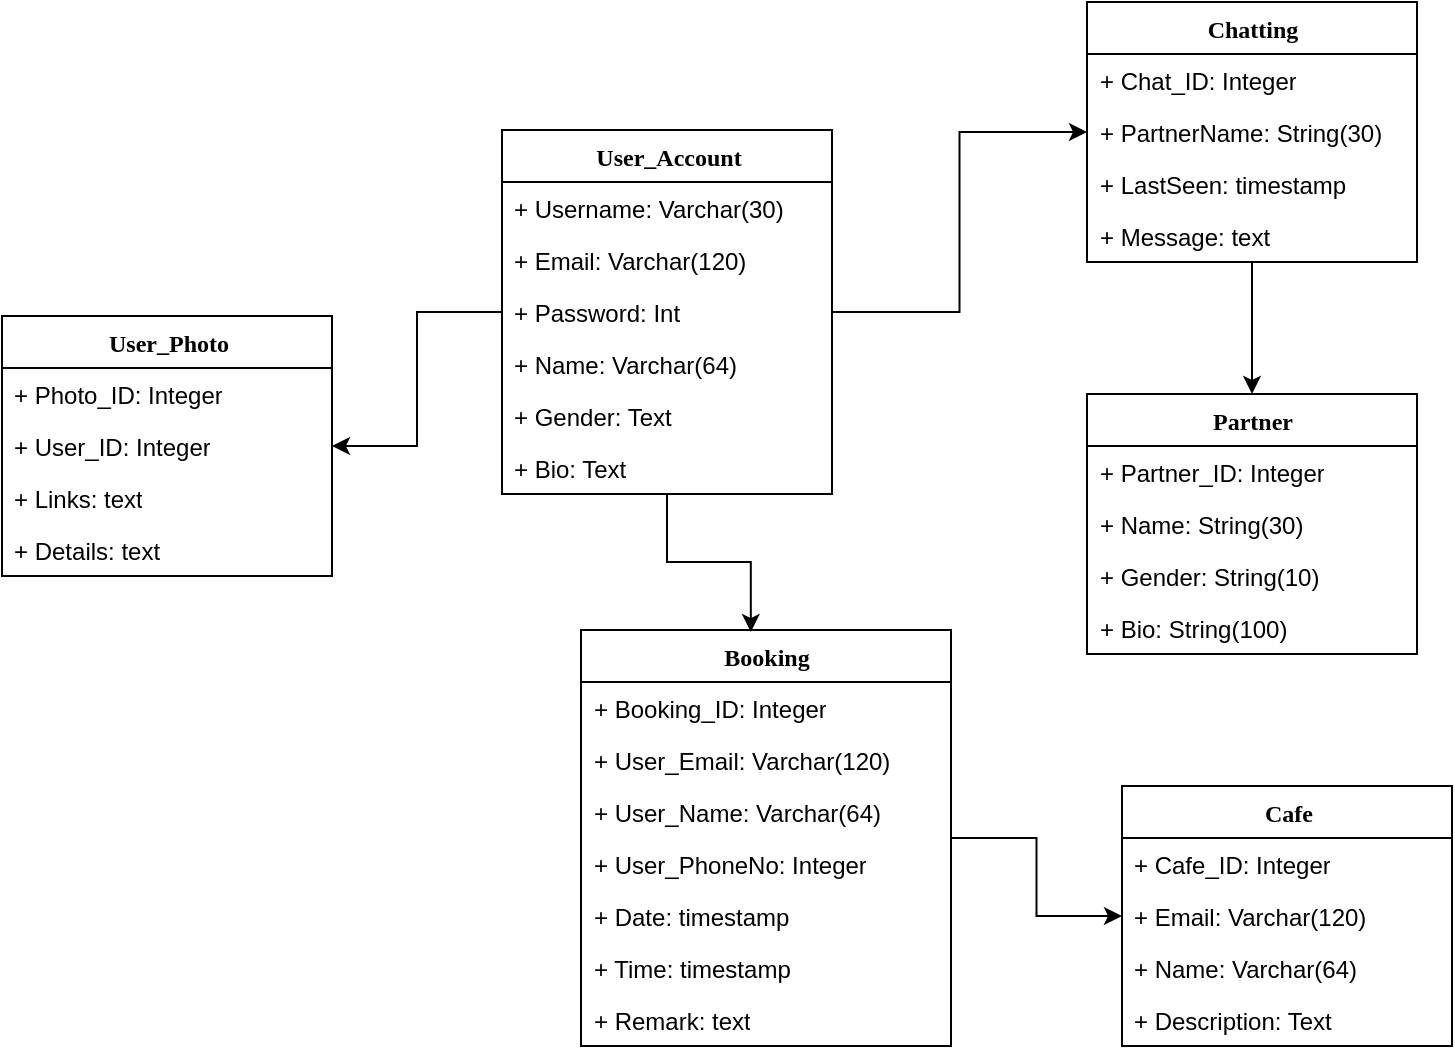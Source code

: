 <mxfile version="10.6.0" type="google"><diagram name="Page-1" id="6133507b-19e7-1e82-6fc7-422aa6c4b21f"><mxGraphModel dx="840" dy="452" grid="1" gridSize="10" guides="1" tooltips="1" connect="1" arrows="1" fold="1" page="1" pageScale="1" pageWidth="1100" pageHeight="850" background="#ffffff" math="0" shadow="0"><root><mxCell id="0"/><mxCell id="1" parent="0"/><mxCell id="SEtCctU_FJISGHmJt68G-59" style="edgeStyle=orthogonalEdgeStyle;rounded=0;orthogonalLoop=1;jettySize=auto;html=1;entryX=0.459;entryY=0.005;entryDx=0;entryDy=0;entryPerimeter=0;" parent="1" source="78961159f06e98e8-17" target="SEtCctU_FJISGHmJt68G-22" edge="1"><mxGeometry relative="1" as="geometry"/></mxCell><mxCell id="SEtCctU_FJISGHmJt68G-61" style="edgeStyle=orthogonalEdgeStyle;rounded=0;orthogonalLoop=1;jettySize=auto;html=1;entryX=0;entryY=0.5;entryDx=0;entryDy=0;" parent="1" source="78961159f06e98e8-17" target="SEtCctU_FJISGHmJt68G-12" edge="1"><mxGeometry relative="1" as="geometry"/></mxCell><mxCell id="SEtCctU_FJISGHmJt68G-74" style="edgeStyle=orthogonalEdgeStyle;rounded=0;orthogonalLoop=1;jettySize=auto;html=1;entryX=1;entryY=0.5;entryDx=0;entryDy=0;" parent="1" source="78961159f06e98e8-17" target="SEtCctU_FJISGHmJt68G-68" edge="1"><mxGeometry relative="1" as="geometry"/></mxCell><mxCell id="78961159f06e98e8-17" value="User_Account" style="swimlane;html=1;fontStyle=1;align=center;verticalAlign=top;childLayout=stackLayout;horizontal=1;startSize=26;horizontalStack=0;resizeParent=1;resizeLast=0;collapsible=1;marginBottom=0;swimlaneFillColor=#ffffff;rounded=0;shadow=0;comic=0;labelBackgroundColor=none;strokeColor=#000000;strokeWidth=1;fillColor=none;fontFamily=Verdana;fontSize=12;fontColor=#000000;" parent="1" vertex="1"><mxGeometry x="510" y="183" width="165" height="182" as="geometry"><mxRectangle x="30" y="132" width="60" height="26" as="alternateBounds"/></mxGeometry></mxCell><mxCell id="SEtCctU_FJISGHmJt68G-29" value="+ Username: Varchar(30)" style="text;html=1;strokeColor=none;fillColor=none;align=left;verticalAlign=top;spacingLeft=4;spacingRight=4;whiteSpace=wrap;overflow=hidden;rotatable=0;points=[[0,0.5],[1,0.5]];portConstraint=eastwest;" parent="78961159f06e98e8-17" vertex="1"><mxGeometry y="26" width="165" height="26" as="geometry"/></mxCell><mxCell id="78961159f06e98e8-23" value="+ Email: Varchar(120)" style="text;html=1;strokeColor=none;fillColor=none;align=left;verticalAlign=top;spacingLeft=4;spacingRight=4;whiteSpace=wrap;overflow=hidden;rotatable=0;points=[[0,0.5],[1,0.5]];portConstraint=eastwest;" parent="78961159f06e98e8-17" vertex="1"><mxGeometry y="52" width="165" height="26" as="geometry"/></mxCell><mxCell id="78961159f06e98e8-24" value="+ Password: Int&lt;br&gt;" style="text;html=1;strokeColor=none;fillColor=none;align=left;verticalAlign=top;spacingLeft=4;spacingRight=4;whiteSpace=wrap;overflow=hidden;rotatable=0;points=[[0,0.5],[1,0.5]];portConstraint=eastwest;" parent="78961159f06e98e8-17" vertex="1"><mxGeometry y="78" width="165" height="26" as="geometry"/></mxCell><mxCell id="SEtCctU_FJISGHmJt68G-6" value="+ Name: Varchar(64)&lt;br&gt;" style="text;html=1;strokeColor=none;fillColor=none;align=left;verticalAlign=top;spacingLeft=4;spacingRight=4;whiteSpace=wrap;overflow=hidden;rotatable=0;points=[[0,0.5],[1,0.5]];portConstraint=eastwest;" parent="78961159f06e98e8-17" vertex="1"><mxGeometry y="104" width="165" height="26" as="geometry"/></mxCell><mxCell id="SEtCctU_FJISGHmJt68G-7" value="+ Gender: Text&lt;br&gt;" style="text;html=1;strokeColor=none;fillColor=none;align=left;verticalAlign=top;spacingLeft=4;spacingRight=4;whiteSpace=wrap;overflow=hidden;rotatable=0;points=[[0,0.5],[1,0.5]];portConstraint=eastwest;" parent="78961159f06e98e8-17" vertex="1"><mxGeometry y="130" width="165" height="26" as="geometry"/></mxCell><mxCell id="SEtCctU_FJISGHmJt68G-8" value="+ Bio: Text&lt;br&gt;" style="text;html=1;strokeColor=none;fillColor=none;align=left;verticalAlign=top;spacingLeft=4;spacingRight=4;whiteSpace=wrap;overflow=hidden;rotatable=0;points=[[0,0.5],[1,0.5]];portConstraint=eastwest;" parent="78961159f06e98e8-17" vertex="1"><mxGeometry y="156" width="165" height="26" as="geometry"/></mxCell><mxCell id="SEtCctU_FJISGHmJt68G-21" style="edgeStyle=orthogonalEdgeStyle;rounded=0;orthogonalLoop=1;jettySize=auto;html=1;entryX=0.5;entryY=0;entryDx=0;entryDy=0;" parent="1" source="SEtCctU_FJISGHmJt68G-9" target="SEtCctU_FJISGHmJt68G-15" edge="1"><mxGeometry relative="1" as="geometry"/></mxCell><mxCell id="SEtCctU_FJISGHmJt68G-9" value="Chatting" style="swimlane;html=1;fontStyle=1;align=center;verticalAlign=top;childLayout=stackLayout;horizontal=1;startSize=26;horizontalStack=0;resizeParent=1;resizeLast=0;collapsible=1;marginBottom=0;swimlaneFillColor=#ffffff;rounded=0;shadow=0;comic=0;labelBackgroundColor=none;strokeColor=#000000;strokeWidth=1;fillColor=none;fontFamily=Verdana;fontSize=12;fontColor=#000000;" parent="1" vertex="1"><mxGeometry x="802.5" y="119" width="165" height="130" as="geometry"><mxRectangle x="30" y="132" width="60" height="26" as="alternateBounds"/></mxGeometry></mxCell><mxCell id="SEtCctU_FJISGHmJt68G-30" value="+ Chat_ID: Integer" style="text;html=1;strokeColor=none;fillColor=none;align=left;verticalAlign=top;spacingLeft=4;spacingRight=4;whiteSpace=wrap;overflow=hidden;rotatable=0;points=[[0,0.5],[1,0.5]];portConstraint=eastwest;" parent="SEtCctU_FJISGHmJt68G-9" vertex="1"><mxGeometry y="26" width="165" height="26" as="geometry"/></mxCell><mxCell id="SEtCctU_FJISGHmJt68G-12" value="+ PartnerName: String(30)&lt;br&gt;" style="text;html=1;strokeColor=none;fillColor=none;align=left;verticalAlign=top;spacingLeft=4;spacingRight=4;whiteSpace=wrap;overflow=hidden;rotatable=0;points=[[0,0.5],[1,0.5]];portConstraint=eastwest;" parent="SEtCctU_FJISGHmJt68G-9" vertex="1"><mxGeometry y="52" width="165" height="26" as="geometry"/></mxCell><mxCell id="SEtCctU_FJISGHmJt68G-11" value="+ LastSeen: timestamp&lt;br&gt;" style="text;html=1;strokeColor=none;fillColor=none;align=left;verticalAlign=top;spacingLeft=4;spacingRight=4;whiteSpace=wrap;overflow=hidden;rotatable=0;points=[[0,0.5],[1,0.5]];portConstraint=eastwest;" parent="SEtCctU_FJISGHmJt68G-9" vertex="1"><mxGeometry y="78" width="165" height="26" as="geometry"/></mxCell><mxCell id="SEtCctU_FJISGHmJt68G-13" value="+ Message: text&lt;br&gt;" style="text;html=1;strokeColor=none;fillColor=none;align=left;verticalAlign=top;spacingLeft=4;spacingRight=4;whiteSpace=wrap;overflow=hidden;rotatable=0;points=[[0,0.5],[1,0.5]];portConstraint=eastwest;" parent="SEtCctU_FJISGHmJt68G-9" vertex="1"><mxGeometry y="104" width="165" height="26" as="geometry"/></mxCell><mxCell id="SEtCctU_FJISGHmJt68G-15" value="Partner" style="swimlane;html=1;fontStyle=1;align=center;verticalAlign=top;childLayout=stackLayout;horizontal=1;startSize=26;horizontalStack=0;resizeParent=1;resizeLast=0;collapsible=1;marginBottom=0;swimlaneFillColor=#ffffff;rounded=0;shadow=0;comic=0;labelBackgroundColor=none;strokeColor=#000000;strokeWidth=1;fillColor=none;fontFamily=Verdana;fontSize=12;fontColor=#000000;" parent="1" vertex="1"><mxGeometry x="802.5" y="315" width="165" height="130" as="geometry"><mxRectangle x="30" y="132" width="60" height="26" as="alternateBounds"/></mxGeometry></mxCell><mxCell id="SEtCctU_FJISGHmJt68G-31" value="+ Partner_ID: Integer" style="text;html=1;strokeColor=none;fillColor=none;align=left;verticalAlign=top;spacingLeft=4;spacingRight=4;whiteSpace=wrap;overflow=hidden;rotatable=0;points=[[0,0.5],[1,0.5]];portConstraint=eastwest;" parent="SEtCctU_FJISGHmJt68G-15" vertex="1"><mxGeometry y="26" width="165" height="26" as="geometry"/></mxCell><mxCell id="SEtCctU_FJISGHmJt68G-18" value="+ Name: String(30)&lt;br&gt;" style="text;html=1;strokeColor=none;fillColor=none;align=left;verticalAlign=top;spacingLeft=4;spacingRight=4;whiteSpace=wrap;overflow=hidden;rotatable=0;points=[[0,0.5],[1,0.5]];portConstraint=eastwest;" parent="SEtCctU_FJISGHmJt68G-15" vertex="1"><mxGeometry y="52" width="165" height="26" as="geometry"/></mxCell><mxCell id="SEtCctU_FJISGHmJt68G-19" value="+ Gender: String(10)&lt;br&gt;" style="text;html=1;strokeColor=none;fillColor=none;align=left;verticalAlign=top;spacingLeft=4;spacingRight=4;whiteSpace=wrap;overflow=hidden;rotatable=0;points=[[0,0.5],[1,0.5]];portConstraint=eastwest;" parent="SEtCctU_FJISGHmJt68G-15" vertex="1"><mxGeometry y="78" width="165" height="26" as="geometry"/></mxCell><mxCell id="SEtCctU_FJISGHmJt68G-20" value="+ Bio: String(100)&lt;br&gt;" style="text;html=1;strokeColor=none;fillColor=none;align=left;verticalAlign=top;spacingLeft=4;spacingRight=4;whiteSpace=wrap;overflow=hidden;rotatable=0;points=[[0,0.5],[1,0.5]];portConstraint=eastwest;" parent="SEtCctU_FJISGHmJt68G-15" vertex="1"><mxGeometry y="104" width="165" height="26" as="geometry"/></mxCell><mxCell id="SEtCctU_FJISGHmJt68G-60" style="edgeStyle=orthogonalEdgeStyle;rounded=0;orthogonalLoop=1;jettySize=auto;html=1;entryX=0;entryY=0.5;entryDx=0;entryDy=0;" parent="1" source="SEtCctU_FJISGHmJt68G-22" target="SEtCctU_FJISGHmJt68G-46" edge="1"><mxGeometry relative="1" as="geometry"/></mxCell><mxCell id="SEtCctU_FJISGHmJt68G-22" value="Booking" style="swimlane;html=1;fontStyle=1;align=center;verticalAlign=top;childLayout=stackLayout;horizontal=1;startSize=26;horizontalStack=0;resizeParent=1;resizeLast=0;collapsible=1;marginBottom=0;swimlaneFillColor=#ffffff;rounded=0;shadow=0;comic=0;labelBackgroundColor=none;strokeColor=#000000;strokeWidth=1;fillColor=none;fontFamily=Verdana;fontSize=12;fontColor=#000000;" parent="1" vertex="1"><mxGeometry x="549.5" y="433" width="185" height="208" as="geometry"><mxRectangle x="30" y="132" width="60" height="26" as="alternateBounds"/></mxGeometry></mxCell><mxCell id="SEtCctU_FJISGHmJt68G-28" value="+ Booking_ID: Integer" style="text;html=1;strokeColor=none;fillColor=none;align=left;verticalAlign=top;spacingLeft=4;spacingRight=4;whiteSpace=wrap;overflow=hidden;rotatable=0;points=[[0,0.5],[1,0.5]];portConstraint=eastwest;" parent="SEtCctU_FJISGHmJt68G-22" vertex="1"><mxGeometry y="26" width="185" height="26" as="geometry"/></mxCell><mxCell id="SEtCctU_FJISGHmJt68G-33" value="+ User_Email: Varchar(120)" style="text;html=1;strokeColor=none;fillColor=none;align=left;verticalAlign=top;spacingLeft=4;spacingRight=4;whiteSpace=wrap;overflow=hidden;rotatable=0;points=[[0,0.5],[1,0.5]];portConstraint=eastwest;" parent="SEtCctU_FJISGHmJt68G-22" vertex="1"><mxGeometry y="52" width="185" height="26" as="geometry"/></mxCell><mxCell id="SEtCctU_FJISGHmJt68G-34" value="+ User_Name: Varchar(64)&lt;br&gt;" style="text;html=1;strokeColor=none;fillColor=none;align=left;verticalAlign=top;spacingLeft=4;spacingRight=4;whiteSpace=wrap;overflow=hidden;rotatable=0;points=[[0,0.5],[1,0.5]];portConstraint=eastwest;" parent="SEtCctU_FJISGHmJt68G-22" vertex="1"><mxGeometry y="78" width="185" height="26" as="geometry"/></mxCell><mxCell id="SEtCctU_FJISGHmJt68G-35" value="+ User_PhoneNo: Integer&lt;br&gt;" style="text;html=1;strokeColor=none;fillColor=none;align=left;verticalAlign=top;spacingLeft=4;spacingRight=4;whiteSpace=wrap;overflow=hidden;rotatable=0;points=[[0,0.5],[1,0.5]];portConstraint=eastwest;" parent="SEtCctU_FJISGHmJt68G-22" vertex="1"><mxGeometry y="104" width="185" height="26" as="geometry"/></mxCell><mxCell id="SEtCctU_FJISGHmJt68G-27" value="+ Date: timestamp&lt;br&gt;" style="text;html=1;strokeColor=none;fillColor=none;align=left;verticalAlign=top;spacingLeft=4;spacingRight=4;whiteSpace=wrap;overflow=hidden;rotatable=0;points=[[0,0.5],[1,0.5]];portConstraint=eastwest;" parent="SEtCctU_FJISGHmJt68G-22" vertex="1"><mxGeometry y="130" width="185" height="26" as="geometry"/></mxCell><mxCell id="SEtCctU_FJISGHmJt68G-26" value="+ Time: timestamp&lt;br&gt;" style="text;html=1;strokeColor=none;fillColor=none;align=left;verticalAlign=top;spacingLeft=4;spacingRight=4;whiteSpace=wrap;overflow=hidden;rotatable=0;points=[[0,0.5],[1,0.5]];portConstraint=eastwest;" parent="SEtCctU_FJISGHmJt68G-22" vertex="1"><mxGeometry y="156" width="185" height="26" as="geometry"/></mxCell><mxCell id="SEtCctU_FJISGHmJt68G-32" value="+ Remark: text&lt;br&gt;" style="text;html=1;strokeColor=none;fillColor=none;align=left;verticalAlign=top;spacingLeft=4;spacingRight=4;whiteSpace=wrap;overflow=hidden;rotatable=0;points=[[0,0.5],[1,0.5]];portConstraint=eastwest;" parent="SEtCctU_FJISGHmJt68G-22" vertex="1"><mxGeometry y="182" width="185" height="26" as="geometry"/></mxCell><mxCell id="SEtCctU_FJISGHmJt68G-44" value="Cafe" style="swimlane;html=1;fontStyle=1;align=center;verticalAlign=top;childLayout=stackLayout;horizontal=1;startSize=26;horizontalStack=0;resizeParent=1;resizeLast=0;collapsible=1;marginBottom=0;swimlaneFillColor=#ffffff;rounded=0;shadow=0;comic=0;labelBackgroundColor=none;strokeColor=#000000;strokeWidth=1;fillColor=none;fontFamily=Verdana;fontSize=12;fontColor=#000000;" parent="1" vertex="1"><mxGeometry x="820" y="511" width="165" height="130" as="geometry"><mxRectangle x="30" y="132" width="60" height="26" as="alternateBounds"/></mxGeometry></mxCell><mxCell id="SEtCctU_FJISGHmJt68G-45" value="+ Cafe_ID: Integer" style="text;html=1;strokeColor=none;fillColor=none;align=left;verticalAlign=top;spacingLeft=4;spacingRight=4;whiteSpace=wrap;overflow=hidden;rotatable=0;points=[[0,0.5],[1,0.5]];portConstraint=eastwest;" parent="SEtCctU_FJISGHmJt68G-44" vertex="1"><mxGeometry y="26" width="165" height="26" as="geometry"/></mxCell><mxCell id="SEtCctU_FJISGHmJt68G-46" value="+ Email: Varchar(120)" style="text;html=1;strokeColor=none;fillColor=none;align=left;verticalAlign=top;spacingLeft=4;spacingRight=4;whiteSpace=wrap;overflow=hidden;rotatable=0;points=[[0,0.5],[1,0.5]];portConstraint=eastwest;" parent="SEtCctU_FJISGHmJt68G-44" vertex="1"><mxGeometry y="52" width="165" height="26" as="geometry"/></mxCell><mxCell id="SEtCctU_FJISGHmJt68G-48" value="+ Name: Varchar(64)&lt;br&gt;" style="text;html=1;strokeColor=none;fillColor=none;align=left;verticalAlign=top;spacingLeft=4;spacingRight=4;whiteSpace=wrap;overflow=hidden;rotatable=0;points=[[0,0.5],[1,0.5]];portConstraint=eastwest;" parent="SEtCctU_FJISGHmJt68G-44" vertex="1"><mxGeometry y="78" width="165" height="26" as="geometry"/></mxCell><mxCell id="SEtCctU_FJISGHmJt68G-50" value="+ Description: Text&lt;br&gt;" style="text;html=1;strokeColor=none;fillColor=none;align=left;verticalAlign=top;spacingLeft=4;spacingRight=4;whiteSpace=wrap;overflow=hidden;rotatable=0;points=[[0,0.5],[1,0.5]];portConstraint=eastwest;" parent="SEtCctU_FJISGHmJt68G-44" vertex="1"><mxGeometry y="104" width="165" height="26" as="geometry"/></mxCell><mxCell id="SEtCctU_FJISGHmJt68G-68" value="User_Photo" style="swimlane;html=1;fontStyle=1;align=center;verticalAlign=top;childLayout=stackLayout;horizontal=1;startSize=26;horizontalStack=0;resizeParent=1;resizeLast=0;collapsible=1;marginBottom=0;swimlaneFillColor=#ffffff;rounded=0;shadow=0;comic=0;labelBackgroundColor=none;strokeColor=#000000;strokeWidth=1;fillColor=none;fontFamily=Verdana;fontSize=12;fontColor=#000000;" parent="1" vertex="1"><mxGeometry x="260" y="276" width="165" height="130" as="geometry"><mxRectangle x="30" y="132" width="60" height="26" as="alternateBounds"/></mxGeometry></mxCell><mxCell id="SEtCctU_FJISGHmJt68G-69" value="+ Photo_ID: Integer" style="text;html=1;strokeColor=none;fillColor=none;align=left;verticalAlign=top;spacingLeft=4;spacingRight=4;whiteSpace=wrap;overflow=hidden;rotatable=0;points=[[0,0.5],[1,0.5]];portConstraint=eastwest;" parent="SEtCctU_FJISGHmJt68G-68" vertex="1"><mxGeometry y="26" width="165" height="26" as="geometry"/></mxCell><mxCell id="SEtCctU_FJISGHmJt68G-73" value="+ User_ID: Integer" style="text;html=1;strokeColor=none;fillColor=none;align=left;verticalAlign=top;spacingLeft=4;spacingRight=4;whiteSpace=wrap;overflow=hidden;rotatable=0;points=[[0,0.5],[1,0.5]];portConstraint=eastwest;" parent="SEtCctU_FJISGHmJt68G-68" vertex="1"><mxGeometry y="52" width="165" height="26" as="geometry"/></mxCell><mxCell id="SEtCctU_FJISGHmJt68G-70" value="+ Links: text&lt;br&gt;" style="text;html=1;strokeColor=none;fillColor=none;align=left;verticalAlign=top;spacingLeft=4;spacingRight=4;whiteSpace=wrap;overflow=hidden;rotatable=0;points=[[0,0.5],[1,0.5]];portConstraint=eastwest;" parent="SEtCctU_FJISGHmJt68G-68" vertex="1"><mxGeometry y="78" width="165" height="26" as="geometry"/></mxCell><mxCell id="SEtCctU_FJISGHmJt68G-72" value="+ Details: text&lt;br&gt;" style="text;html=1;strokeColor=none;fillColor=none;align=left;verticalAlign=top;spacingLeft=4;spacingRight=4;whiteSpace=wrap;overflow=hidden;rotatable=0;points=[[0,0.5],[1,0.5]];portConstraint=eastwest;" parent="SEtCctU_FJISGHmJt68G-68" vertex="1"><mxGeometry y="104" width="165" height="26" as="geometry"/></mxCell></root></mxGraphModel></diagram></mxfile>